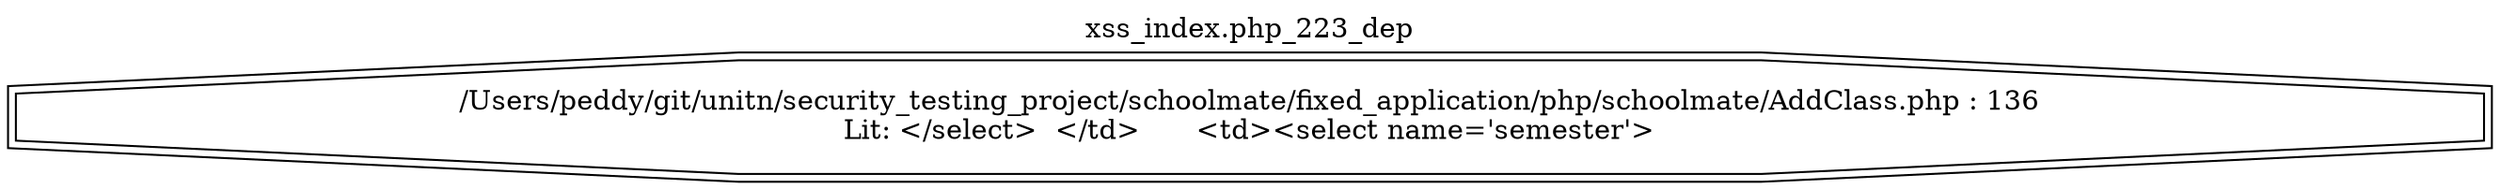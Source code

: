 digraph cfg {
  label="xss_index.php_223_dep";
  labelloc=t;
  n1 [shape=doubleoctagon, label="/Users/peddy/git/unitn/security_testing_project/schoolmate/fixed_application/php/schoolmate/AddClass.php : 136\nLit: </select>	</td>	<td><select name='semester'>\n"];
}
